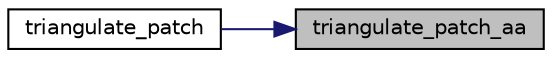 digraph "triangulate_patch_aa"
{
 // LATEX_PDF_SIZE
  edge [fontname="Helvetica",fontsize="10",labelfontname="Helvetica",labelfontsize="10"];
  node [fontname="Helvetica",fontsize="10",shape=record];
  rankdir="RL";
  Node1 [label="triangulate_patch_aa",height=0.2,width=0.4,color="black", fillcolor="grey75", style="filled", fontcolor="black",tooltip=" "];
  Node1 -> Node2 [dir="back",color="midnightblue",fontsize="10",style="solid",fontname="Helvetica"];
  Node2 [label="triangulate_patch",height=0.2,width=0.4,color="black", fillcolor="white", style="filled",URL="$d7/d5f/system_8_c.html#a7ae26838dc3dbed96a42b5890a96725b",tooltip=" "];
}
